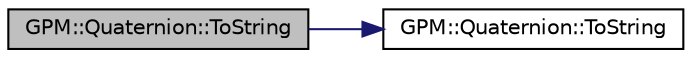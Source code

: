 digraph "GPM::Quaternion::ToString"
{
 // INTERACTIVE_SVG=YES
 // LATEX_PDF_SIZE
  edge [fontname="Helvetica",fontsize="10",labelfontname="Helvetica",labelfontsize="10"];
  node [fontname="Helvetica",fontsize="10",shape=record];
  rankdir="LR";
  Node339 [label="GPM::Quaternion::ToString",height=0.2,width=0.4,color="black", fillcolor="grey75", style="filled", fontcolor="black",tooltip="Transform a quaternion to string."];
  Node339 -> Node340 [color="midnightblue",fontsize="10",style="solid",fontname="Helvetica"];
  Node340 [label="GPM::Quaternion::ToString",height=0.2,width=0.4,color="black", fillcolor="white", style="filled",URL="$struct_g_p_m_1_1_quaternion.html#a017531fc2f7b1bb3375ef92949b4eb32",tooltip="Transform the current quaternion to string."];
}
